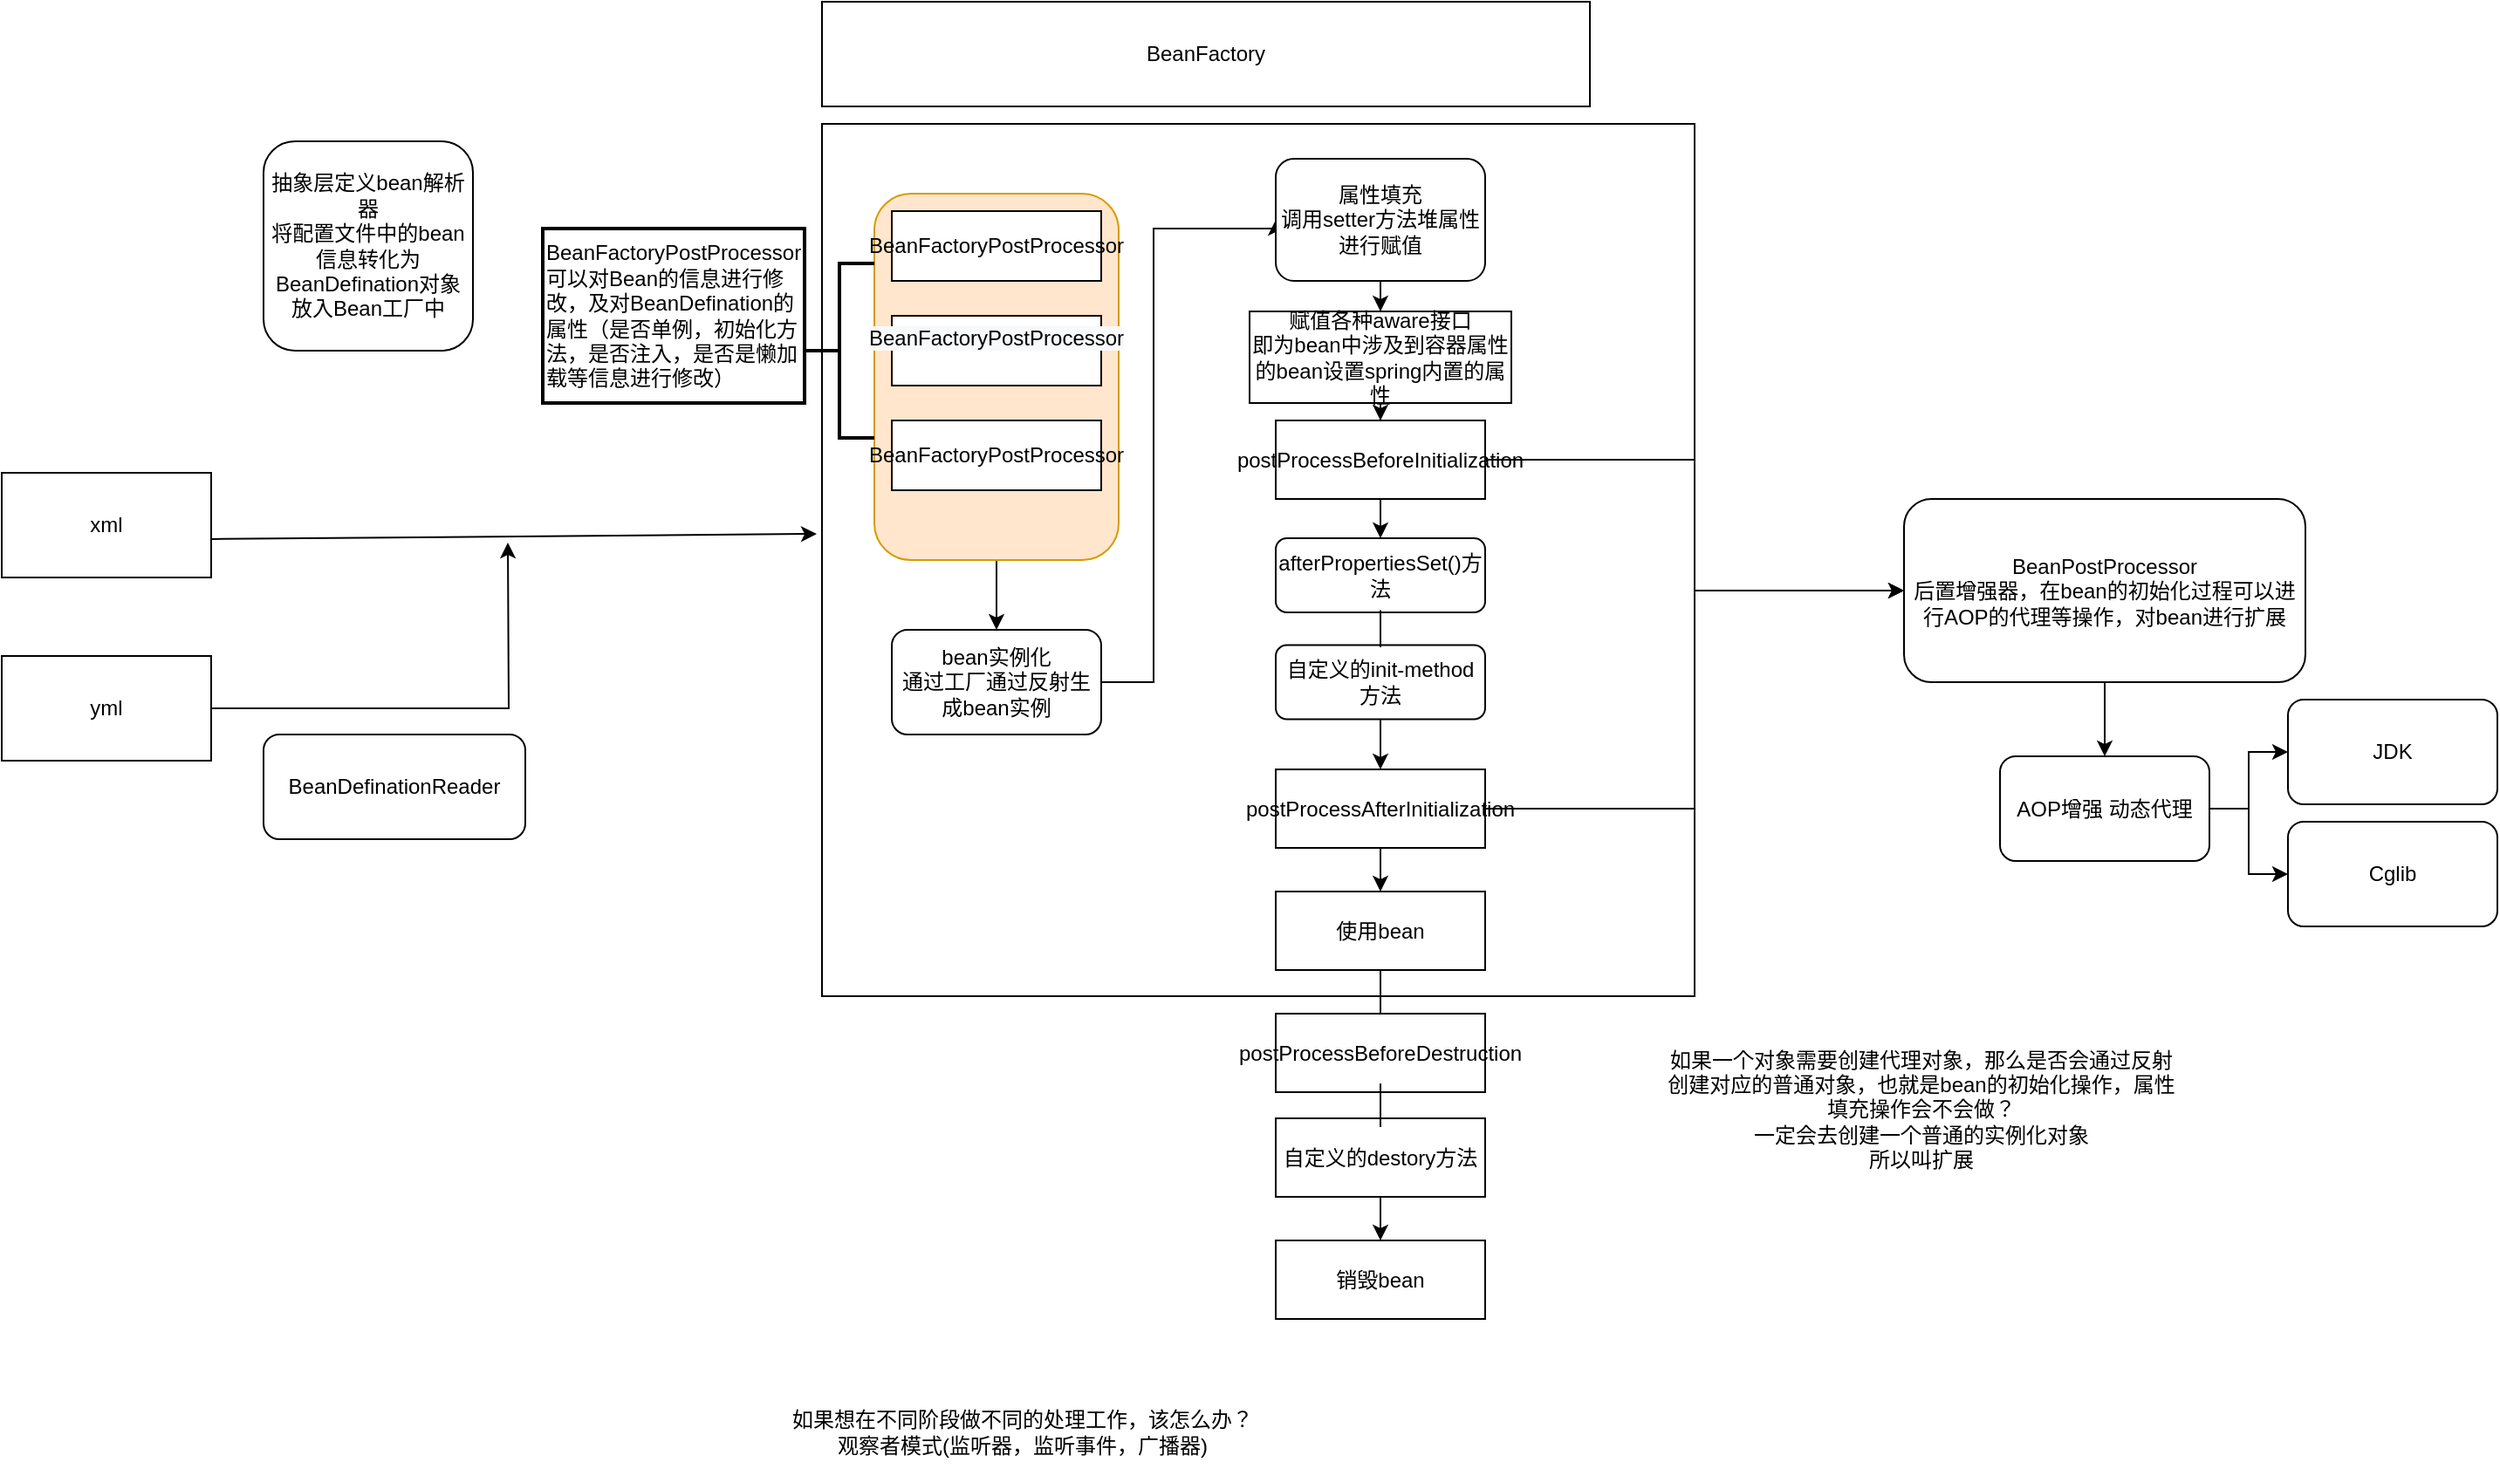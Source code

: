 <mxfile version="20.2.8" type="github">
  <diagram id="UlHVcAD68Zj0mifvGkCI" name="第 1 页">
    <mxGraphModel dx="1038" dy="1748" grid="1" gridSize="10" guides="1" tooltips="1" connect="1" arrows="1" fold="1" page="1" pageScale="1" pageWidth="827" pageHeight="1169" math="0" shadow="0">
      <root>
        <mxCell id="0" />
        <mxCell id="1" parent="0" />
        <mxCell id="tXmrCc0qoYKCxtDVC8vD-1" value="xml" style="rounded=0;whiteSpace=wrap;html=1;" parent="1" vertex="1">
          <mxGeometry x="20" y="160" width="120" height="60" as="geometry" />
        </mxCell>
        <mxCell id="tXmrCc0qoYKCxtDVC8vD-6" style="edgeStyle=orthogonalEdgeStyle;rounded=0;orthogonalLoop=1;jettySize=auto;html=1;" parent="1" source="tXmrCc0qoYKCxtDVC8vD-2" edge="1">
          <mxGeometry relative="1" as="geometry">
            <mxPoint x="310" y="200" as="targetPoint" />
          </mxGeometry>
        </mxCell>
        <mxCell id="tXmrCc0qoYKCxtDVC8vD-2" value="yml" style="rounded=0;whiteSpace=wrap;html=1;" parent="1" vertex="1">
          <mxGeometry x="20" y="265" width="120" height="60" as="geometry" />
        </mxCell>
        <mxCell id="tXmrCc0qoYKCxtDVC8vD-3" value="抽象层定义bean解析器&lt;br&gt;将配置文件中的bean信息转化为BeanDefination对象放入Bean工厂中" style="rounded=1;whiteSpace=wrap;html=1;" parent="1" vertex="1">
          <mxGeometry x="170" y="-30" width="120" height="120" as="geometry" />
        </mxCell>
        <mxCell id="tXmrCc0qoYKCxtDVC8vD-4" value="BeanDefinationReader" style="rounded=1;whiteSpace=wrap;html=1;" parent="1" vertex="1">
          <mxGeometry x="170" y="310" width="150" height="60" as="geometry" />
        </mxCell>
        <mxCell id="tXmrCc0qoYKCxtDVC8vD-5" value="" style="endArrow=classic;html=1;rounded=0;exitX=1.003;exitY=0.633;exitDx=0;exitDy=0;exitPerimeter=0;entryX=-0.006;entryY=0.47;entryDx=0;entryDy=0;entryPerimeter=0;" parent="1" source="tXmrCc0qoYKCxtDVC8vD-1" target="tXmrCc0qoYKCxtDVC8vD-7" edge="1">
          <mxGeometry width="50" height="50" relative="1" as="geometry">
            <mxPoint x="150" y="158" as="sourcePoint" />
            <mxPoint x="480" y="198" as="targetPoint" />
          </mxGeometry>
        </mxCell>
        <mxCell id="tXmrCc0qoYKCxtDVC8vD-9" value="BeanFactory" style="rounded=0;whiteSpace=wrap;html=1;" parent="1" vertex="1">
          <mxGeometry x="490" y="-110" width="440" height="60" as="geometry" />
        </mxCell>
        <mxCell id="tXmrCc0qoYKCxtDVC8vD-7" value="" style="whiteSpace=wrap;html=1;aspect=fixed;" parent="1" vertex="1">
          <mxGeometry x="490" y="-40" width="500" height="500" as="geometry" />
        </mxCell>
        <mxCell id="tXmrCc0qoYKCxtDVC8vD-29" style="edgeStyle=orthogonalEdgeStyle;rounded=0;orthogonalLoop=1;jettySize=auto;html=1;entryX=0;entryY=0.5;entryDx=0;entryDy=0;" parent="1" source="tXmrCc0qoYKCxtDVC8vD-10" target="tXmrCc0qoYKCxtDVC8vD-24" edge="1">
          <mxGeometry relative="1" as="geometry">
            <Array as="points">
              <mxPoint x="680" y="280" />
              <mxPoint x="680" y="20" />
            </Array>
          </mxGeometry>
        </mxCell>
        <mxCell id="tXmrCc0qoYKCxtDVC8vD-10" value="bean实例化&lt;br&gt;通过工厂通过反射生成bean实例" style="rounded=1;whiteSpace=wrap;html=1;" parent="1" vertex="1">
          <mxGeometry x="530" y="250" width="120" height="60" as="geometry" />
        </mxCell>
        <mxCell id="tXmrCc0qoYKCxtDVC8vD-23" style="edgeStyle=orthogonalEdgeStyle;rounded=0;orthogonalLoop=1;jettySize=auto;html=1;" parent="1" source="tXmrCc0qoYKCxtDVC8vD-14" target="tXmrCc0qoYKCxtDVC8vD-10" edge="1">
          <mxGeometry relative="1" as="geometry" />
        </mxCell>
        <mxCell id="tXmrCc0qoYKCxtDVC8vD-14" value="" style="rounded=1;whiteSpace=wrap;html=1;fillColor=#ffe6cc;strokeColor=#d79b00;" parent="1" vertex="1">
          <mxGeometry x="520" width="140" height="210" as="geometry" />
        </mxCell>
        <mxCell id="tXmrCc0qoYKCxtDVC8vD-11" value="&#xa;&lt;span style=&quot;color: rgb(0, 0, 0); font-family: Helvetica; font-size: 12px; font-style: normal; font-variant-ligatures: normal; font-variant-caps: normal; font-weight: 400; letter-spacing: normal; orphans: 2; text-align: left; text-indent: 0px; text-transform: none; widows: 2; word-spacing: 0px; -webkit-text-stroke-width: 0px; background-color: rgb(248, 249, 250); text-decoration-thickness: initial; text-decoration-style: initial; text-decoration-color: initial; float: none; display: inline !important;&quot;&gt;BeanFactoryPostProcessor&lt;/span&gt;&#xa;&#xa;" style="rounded=0;whiteSpace=wrap;html=1;" parent="1" vertex="1">
          <mxGeometry x="530" y="70" width="120" height="40" as="geometry" />
        </mxCell>
        <mxCell id="tXmrCc0qoYKCxtDVC8vD-12" value="&lt;span style=&quot;text-align: left;&quot;&gt;BeanFactoryPostProcessor&lt;/span&gt;" style="rounded=0;whiteSpace=wrap;html=1;" parent="1" vertex="1">
          <mxGeometry x="530" y="130" width="120" height="40" as="geometry" />
        </mxCell>
        <mxCell id="tXmrCc0qoYKCxtDVC8vD-13" value="&lt;span style=&quot;text-align: left;&quot;&gt;BeanFactoryPostProcessor&lt;/span&gt;" style="rounded=0;whiteSpace=wrap;html=1;" parent="1" vertex="1">
          <mxGeometry x="530" y="10" width="120" height="40" as="geometry" />
        </mxCell>
        <mxCell id="tXmrCc0qoYKCxtDVC8vD-16" value="" style="strokeWidth=2;html=1;shape=mxgraph.flowchart.annotation_2;align=left;labelPosition=right;pointerEvents=1;" parent="1" vertex="1">
          <mxGeometry x="480" y="40" width="40" height="100" as="geometry" />
        </mxCell>
        <mxCell id="tXmrCc0qoYKCxtDVC8vD-17" value="BeanFactoryPostProcessor&lt;br&gt;可以对Bean的信息进行修改，及对BeanDefination的属性（是否单例，初始化方法，是否注入，是否是懒加载等信息进行修改）" style="whiteSpace=wrap;html=1;align=left;strokeWidth=2;" parent="1" vertex="1">
          <mxGeometry x="330" y="20" width="150" height="100" as="geometry" />
        </mxCell>
        <mxCell id="tXmrCc0qoYKCxtDVC8vD-32" style="edgeStyle=orthogonalEdgeStyle;rounded=0;orthogonalLoop=1;jettySize=auto;html=1;" parent="1" source="tXmrCc0qoYKCxtDVC8vD-24" target="tXmrCc0qoYKCxtDVC8vD-30" edge="1">
          <mxGeometry relative="1" as="geometry" />
        </mxCell>
        <mxCell id="tXmrCc0qoYKCxtDVC8vD-24" value="属性填充&lt;br&gt;调用setter方法堆属性进行赋值" style="rounded=1;whiteSpace=wrap;html=1;" parent="1" vertex="1">
          <mxGeometry x="750" y="-20" width="120" height="70" as="geometry" />
        </mxCell>
        <mxCell id="tXmrCc0qoYKCxtDVC8vD-33" style="edgeStyle=orthogonalEdgeStyle;rounded=0;orthogonalLoop=1;jettySize=auto;html=1;entryX=0.5;entryY=0;entryDx=0;entryDy=0;" parent="1" source="tXmrCc0qoYKCxtDVC8vD-30" target="tXmrCc0qoYKCxtDVC8vD-31" edge="1">
          <mxGeometry relative="1" as="geometry" />
        </mxCell>
        <mxCell id="tXmrCc0qoYKCxtDVC8vD-30" value="&lt;div class=&quot;lake-content&quot;&gt;赋值各种aware接口&lt;/div&gt;&lt;div class=&quot;lake-content&quot;&gt;即为bean中涉及到容器属性的bean设置spring内置的属性&lt;/div&gt;" style="rounded=0;whiteSpace=wrap;html=1;" parent="1" vertex="1">
          <mxGeometry x="735" y="67.5" width="150" height="52.5" as="geometry" />
        </mxCell>
        <mxCell id="tXmrCc0qoYKCxtDVC8vD-35" style="edgeStyle=orthogonalEdgeStyle;rounded=0;orthogonalLoop=1;jettySize=auto;html=1;entryX=0.5;entryY=0;entryDx=0;entryDy=0;" parent="1" source="tXmrCc0qoYKCxtDVC8vD-31" target="tXmrCc0qoYKCxtDVC8vD-34" edge="1">
          <mxGeometry relative="1" as="geometry" />
        </mxCell>
        <mxCell id="tXmrCc0qoYKCxtDVC8vD-39" style="edgeStyle=orthogonalEdgeStyle;rounded=0;orthogonalLoop=1;jettySize=auto;html=1;entryX=0;entryY=0.5;entryDx=0;entryDy=0;" parent="1" source="tXmrCc0qoYKCxtDVC8vD-31" target="tXmrCc0qoYKCxtDVC8vD-41" edge="1">
          <mxGeometry relative="1" as="geometry">
            <mxPoint x="1020" y="152.5" as="targetPoint" />
          </mxGeometry>
        </mxCell>
        <mxCell id="tXmrCc0qoYKCxtDVC8vD-31" value="postProcessBeforeInitialization" style="rounded=0;whiteSpace=wrap;html=1;" parent="1" vertex="1">
          <mxGeometry x="750" y="130" width="120" height="45" as="geometry" />
        </mxCell>
        <mxCell id="tXmrCc0qoYKCxtDVC8vD-37" value="" style="edgeStyle=orthogonalEdgeStyle;rounded=0;orthogonalLoop=1;jettySize=auto;html=1;startArrow=none;" parent="1" source="RdK4mdnQ-tFFZLlzZody-1" target="tXmrCc0qoYKCxtDVC8vD-36" edge="1">
          <mxGeometry relative="1" as="geometry" />
        </mxCell>
        <mxCell id="tXmrCc0qoYKCxtDVC8vD-34" value="afterPropertiesSet()方法" style="rounded=1;whiteSpace=wrap;html=1;" parent="1" vertex="1">
          <mxGeometry x="750" y="197.5" width="120" height="42.5" as="geometry" />
        </mxCell>
        <mxCell id="tXmrCc0qoYKCxtDVC8vD-40" style="edgeStyle=orthogonalEdgeStyle;rounded=0;orthogonalLoop=1;jettySize=auto;html=1;entryX=0;entryY=0.5;entryDx=0;entryDy=0;" parent="1" source="tXmrCc0qoYKCxtDVC8vD-36" target="tXmrCc0qoYKCxtDVC8vD-41" edge="1">
          <mxGeometry relative="1" as="geometry">
            <mxPoint x="1010" y="160" as="targetPoint" />
          </mxGeometry>
        </mxCell>
        <mxCell id="tXmrCc0qoYKCxtDVC8vD-44" value="" style="edgeStyle=orthogonalEdgeStyle;rounded=0;orthogonalLoop=1;jettySize=auto;html=1;" parent="1" source="tXmrCc0qoYKCxtDVC8vD-36" target="tXmrCc0qoYKCxtDVC8vD-43" edge="1">
          <mxGeometry relative="1" as="geometry" />
        </mxCell>
        <mxCell id="tXmrCc0qoYKCxtDVC8vD-36" value="&lt;div class=&quot;lake-content&quot;&gt;&lt;span class=&quot;ne-text&quot;&gt;postProcessAfterInitialization&lt;/span&gt;&lt;/div&gt;" style="rounded=0;whiteSpace=wrap;html=1;" parent="1" vertex="1">
          <mxGeometry x="750" y="330" width="120" height="45" as="geometry" />
        </mxCell>
        <mxCell id="RdK4mdnQ-tFFZLlzZody-9" value="" style="edgeStyle=orthogonalEdgeStyle;rounded=0;orthogonalLoop=1;jettySize=auto;html=1;" edge="1" parent="1" source="tXmrCc0qoYKCxtDVC8vD-41" target="RdK4mdnQ-tFFZLlzZody-8">
          <mxGeometry relative="1" as="geometry" />
        </mxCell>
        <mxCell id="tXmrCc0qoYKCxtDVC8vD-41" value="BeanPostProcessor&lt;br&gt;后置增强器，在bean的初始化过程可以进行AOP的代理等操作，对bean进行扩展" style="rounded=1;whiteSpace=wrap;html=1;" parent="1" vertex="1">
          <mxGeometry x="1110" y="175" width="230" height="105" as="geometry" />
        </mxCell>
        <mxCell id="tXmrCc0qoYKCxtDVC8vD-46" value="" style="edgeStyle=orthogonalEdgeStyle;rounded=0;orthogonalLoop=1;jettySize=auto;html=1;startArrow=none;" parent="1" source="RdK4mdnQ-tFFZLlzZody-5" target="tXmrCc0qoYKCxtDVC8vD-45" edge="1">
          <mxGeometry relative="1" as="geometry" />
        </mxCell>
        <mxCell id="tXmrCc0qoYKCxtDVC8vD-43" value="&lt;div class=&quot;lake-content&quot;&gt;使用bean&lt;/div&gt;" style="rounded=0;whiteSpace=wrap;html=1;" parent="1" vertex="1">
          <mxGeometry x="750" y="400" width="120" height="45" as="geometry" />
        </mxCell>
        <mxCell id="tXmrCc0qoYKCxtDVC8vD-45" value="&lt;div class=&quot;lake-content&quot;&gt;销毁bean&lt;/div&gt;" style="rounded=0;whiteSpace=wrap;html=1;" parent="1" vertex="1">
          <mxGeometry x="750" y="600" width="120" height="45" as="geometry" />
        </mxCell>
        <mxCell id="RdK4mdnQ-tFFZLlzZody-1" value="自定义的init-method方法" style="rounded=1;whiteSpace=wrap;html=1;" vertex="1" parent="1">
          <mxGeometry x="750" y="258.75" width="120" height="42.5" as="geometry" />
        </mxCell>
        <mxCell id="RdK4mdnQ-tFFZLlzZody-2" value="" style="edgeStyle=orthogonalEdgeStyle;rounded=0;orthogonalLoop=1;jettySize=auto;html=1;endArrow=none;" edge="1" parent="1" source="tXmrCc0qoYKCxtDVC8vD-34" target="RdK4mdnQ-tFFZLlzZody-1">
          <mxGeometry relative="1" as="geometry">
            <mxPoint x="810" y="240" as="sourcePoint" />
            <mxPoint x="810" y="330" as="targetPoint" />
          </mxGeometry>
        </mxCell>
        <mxCell id="RdK4mdnQ-tFFZLlzZody-3" value="&lt;div class=&quot;lake-content&quot;&gt;postProcessBeforeDestruction&lt;/div&gt;" style="rounded=0;whiteSpace=wrap;html=1;" vertex="1" parent="1">
          <mxGeometry x="750" y="470" width="120" height="45" as="geometry" />
        </mxCell>
        <mxCell id="RdK4mdnQ-tFFZLlzZody-4" value="" style="edgeStyle=orthogonalEdgeStyle;rounded=0;orthogonalLoop=1;jettySize=auto;html=1;endArrow=none;" edge="1" parent="1" source="tXmrCc0qoYKCxtDVC8vD-43" target="RdK4mdnQ-tFFZLlzZody-3">
          <mxGeometry relative="1" as="geometry">
            <mxPoint x="810" y="445" as="sourcePoint" />
            <mxPoint x="810" y="562" as="targetPoint" />
          </mxGeometry>
        </mxCell>
        <mxCell id="RdK4mdnQ-tFFZLlzZody-5" value="&lt;div class=&quot;lake-content&quot;&gt;自定义的destory方法&lt;/div&gt;" style="rounded=0;whiteSpace=wrap;html=1;" vertex="1" parent="1">
          <mxGeometry x="750" y="530" width="120" height="45" as="geometry" />
        </mxCell>
        <mxCell id="RdK4mdnQ-tFFZLlzZody-6" value="" style="edgeStyle=orthogonalEdgeStyle;rounded=0;orthogonalLoop=1;jettySize=auto;html=1;startArrow=none;endArrow=none;" edge="1" parent="1" source="RdK4mdnQ-tFFZLlzZody-3" target="RdK4mdnQ-tFFZLlzZody-5">
          <mxGeometry relative="1" as="geometry">
            <mxPoint x="810" y="515" as="sourcePoint" />
            <mxPoint x="810" y="620" as="targetPoint" />
          </mxGeometry>
        </mxCell>
        <mxCell id="RdK4mdnQ-tFFZLlzZody-11" value="" style="edgeStyle=orthogonalEdgeStyle;rounded=0;orthogonalLoop=1;jettySize=auto;html=1;" edge="1" parent="1" source="RdK4mdnQ-tFFZLlzZody-8" target="RdK4mdnQ-tFFZLlzZody-10">
          <mxGeometry relative="1" as="geometry" />
        </mxCell>
        <mxCell id="RdK4mdnQ-tFFZLlzZody-13" style="edgeStyle=orthogonalEdgeStyle;rounded=0;orthogonalLoop=1;jettySize=auto;html=1;exitX=1;exitY=0.5;exitDx=0;exitDy=0;" edge="1" parent="1" source="RdK4mdnQ-tFFZLlzZody-8" target="RdK4mdnQ-tFFZLlzZody-12">
          <mxGeometry relative="1" as="geometry" />
        </mxCell>
        <mxCell id="RdK4mdnQ-tFFZLlzZody-8" value="AOP增强 动态代理" style="whiteSpace=wrap;html=1;rounded=1;" vertex="1" parent="1">
          <mxGeometry x="1165" y="322.5" width="120" height="60" as="geometry" />
        </mxCell>
        <mxCell id="RdK4mdnQ-tFFZLlzZody-10" value="JDK" style="whiteSpace=wrap;html=1;rounded=1;" vertex="1" parent="1">
          <mxGeometry x="1330" y="290" width="120" height="60" as="geometry" />
        </mxCell>
        <mxCell id="RdK4mdnQ-tFFZLlzZody-12" value="Cglib" style="whiteSpace=wrap;html=1;rounded=1;" vertex="1" parent="1">
          <mxGeometry x="1330" y="360" width="120" height="60" as="geometry" />
        </mxCell>
        <mxCell id="RdK4mdnQ-tFFZLlzZody-14" value="如果一个对象需要创建代理对象，那么是否会通过反射创建对应的普通对象，也就是bean的初始化操作，属性填充操作会不会做？&lt;br&gt;一定会去创建一个普通的实例化对象&lt;br&gt;所以叫扩展" style="text;html=1;strokeColor=none;fillColor=none;align=center;verticalAlign=middle;whiteSpace=wrap;rounded=0;" vertex="1" parent="1">
          <mxGeometry x="970" y="490" width="300" height="70" as="geometry" />
        </mxCell>
        <mxCell id="RdK4mdnQ-tFFZLlzZody-15" value="如果想在不同阶段做不同的处理工作，该怎么办？&lt;br&gt;观察者模式(监听器，监听事件，广播器)" style="text;html=1;strokeColor=none;fillColor=none;align=center;verticalAlign=middle;whiteSpace=wrap;rounded=0;" vertex="1" parent="1">
          <mxGeometry x="250" y="690" width="710" height="40" as="geometry" />
        </mxCell>
      </root>
    </mxGraphModel>
  </diagram>
</mxfile>
